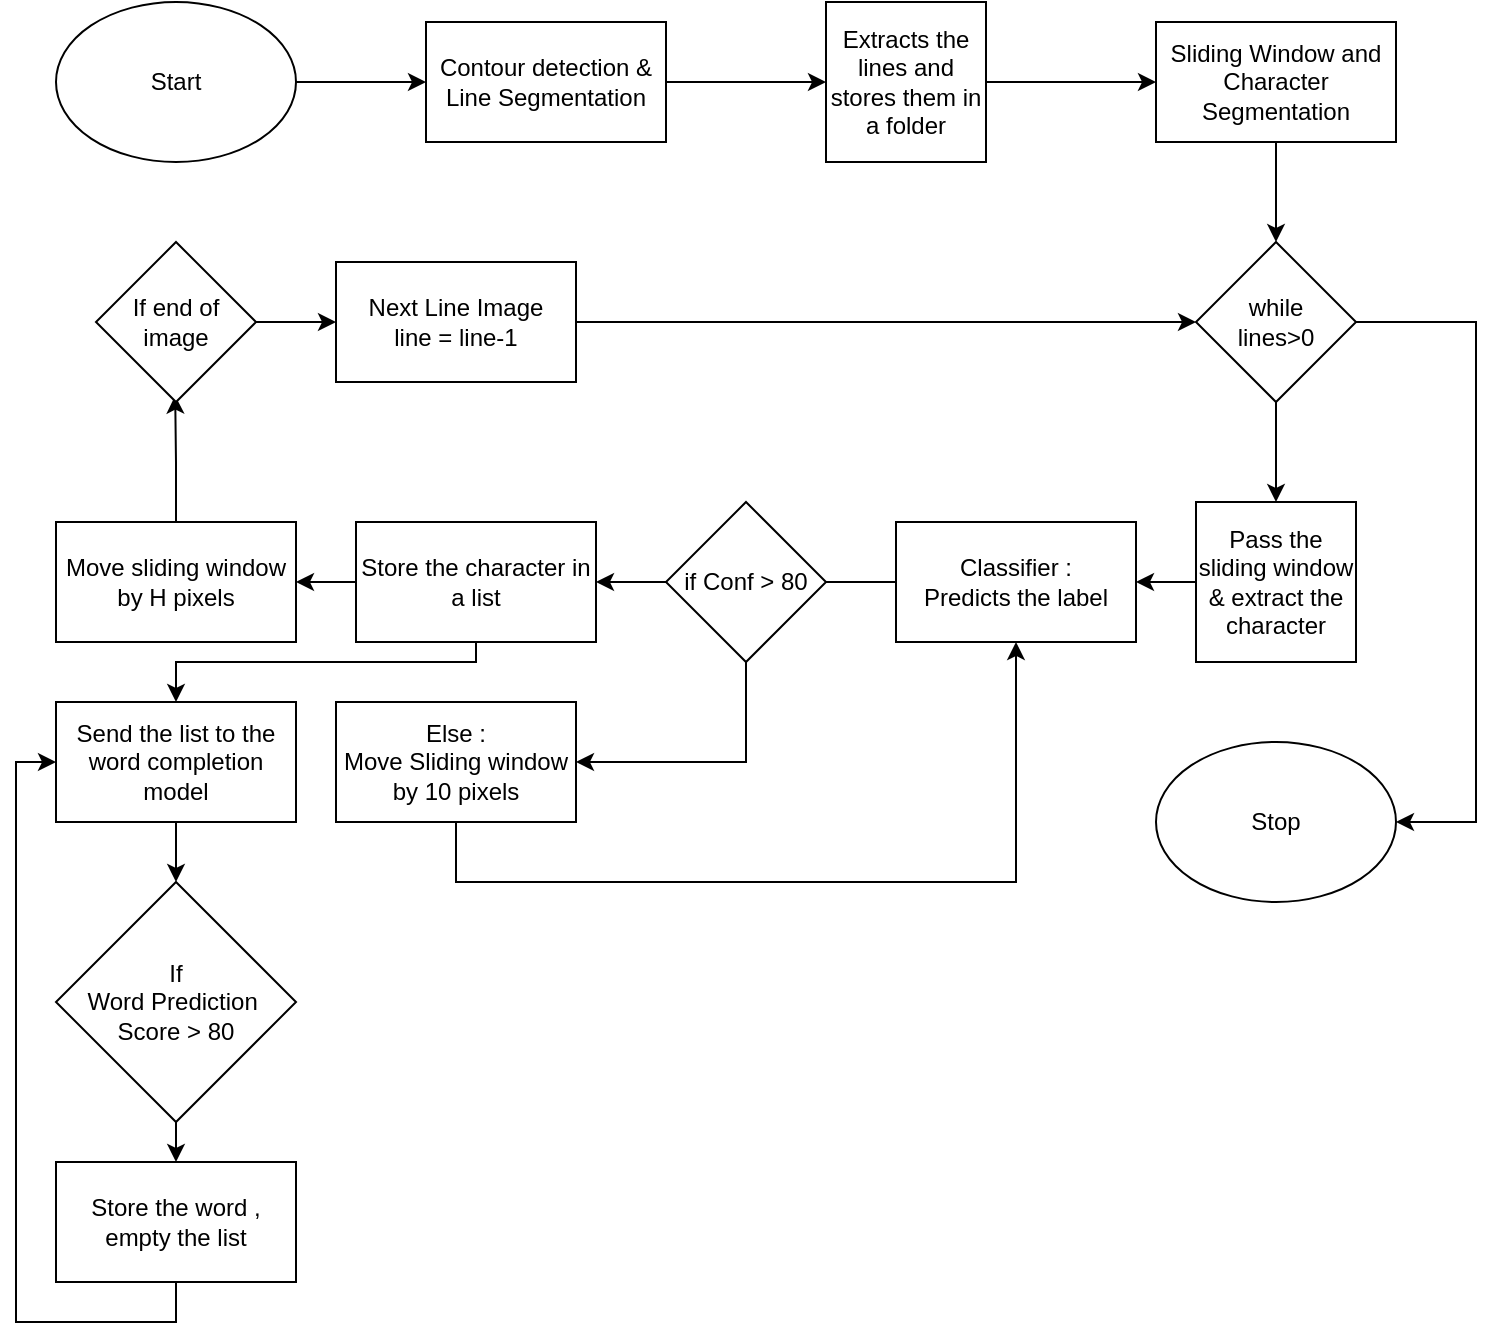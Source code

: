 <mxfile version="21.5.2" type="github">
  <diagram name="Page-1" id="5Xof6ni6gehnlC4QjmLu">
    <mxGraphModel dx="1100" dy="550" grid="1" gridSize="10" guides="1" tooltips="1" connect="1" arrows="1" fold="1" page="1" pageScale="1" pageWidth="850" pageHeight="1100" math="0" shadow="0">
      <root>
        <mxCell id="0" />
        <mxCell id="1" parent="0" />
        <mxCell id="9VpbuxgiITu0wtIyjPyE-5" style="edgeStyle=orthogonalEdgeStyle;rounded=0;orthogonalLoop=1;jettySize=auto;html=1;entryX=0;entryY=0.5;entryDx=0;entryDy=0;" edge="1" parent="1" source="9VpbuxgiITu0wtIyjPyE-1" target="9VpbuxgiITu0wtIyjPyE-4">
          <mxGeometry relative="1" as="geometry" />
        </mxCell>
        <mxCell id="9VpbuxgiITu0wtIyjPyE-1" value="&lt;div&gt;Contour detection &amp;amp; Line Segmentation&lt;/div&gt;" style="rounded=0;whiteSpace=wrap;html=1;" vertex="1" parent="1">
          <mxGeometry x="305" y="140" width="120" height="60" as="geometry" />
        </mxCell>
        <mxCell id="9VpbuxgiITu0wtIyjPyE-8" style="edgeStyle=orthogonalEdgeStyle;rounded=0;orthogonalLoop=1;jettySize=auto;html=1;entryX=0.5;entryY=0;entryDx=0;entryDy=0;" edge="1" parent="1" source="9VpbuxgiITu0wtIyjPyE-2" target="9VpbuxgiITu0wtIyjPyE-7">
          <mxGeometry relative="1" as="geometry" />
        </mxCell>
        <mxCell id="9VpbuxgiITu0wtIyjPyE-2" value="Sliding Window and Character Segmentation" style="rounded=0;whiteSpace=wrap;html=1;" vertex="1" parent="1">
          <mxGeometry x="670" y="140" width="120" height="60" as="geometry" />
        </mxCell>
        <mxCell id="9VpbuxgiITu0wtIyjPyE-6" style="edgeStyle=orthogonalEdgeStyle;rounded=0;orthogonalLoop=1;jettySize=auto;html=1;entryX=0;entryY=0.5;entryDx=0;entryDy=0;" edge="1" parent="1" source="9VpbuxgiITu0wtIyjPyE-4" target="9VpbuxgiITu0wtIyjPyE-2">
          <mxGeometry relative="1" as="geometry" />
        </mxCell>
        <mxCell id="9VpbuxgiITu0wtIyjPyE-4" value="&lt;div&gt;Extracts the lines and stores them in a folder&lt;/div&gt;" style="whiteSpace=wrap;html=1;aspect=fixed;" vertex="1" parent="1">
          <mxGeometry x="505" y="130" width="80" height="80" as="geometry" />
        </mxCell>
        <mxCell id="9VpbuxgiITu0wtIyjPyE-10" style="edgeStyle=orthogonalEdgeStyle;rounded=0;orthogonalLoop=1;jettySize=auto;html=1;entryX=0.5;entryY=0;entryDx=0;entryDy=0;" edge="1" parent="1" source="9VpbuxgiITu0wtIyjPyE-7" target="9VpbuxgiITu0wtIyjPyE-9">
          <mxGeometry relative="1" as="geometry" />
        </mxCell>
        <mxCell id="9VpbuxgiITu0wtIyjPyE-33" style="edgeStyle=orthogonalEdgeStyle;rounded=0;orthogonalLoop=1;jettySize=auto;html=1;exitX=1;exitY=0.5;exitDx=0;exitDy=0;entryX=1;entryY=0.5;entryDx=0;entryDy=0;" edge="1" parent="1" source="9VpbuxgiITu0wtIyjPyE-7" target="9VpbuxgiITu0wtIyjPyE-32">
          <mxGeometry relative="1" as="geometry">
            <Array as="points">
              <mxPoint x="830" y="290" />
              <mxPoint x="830" y="540" />
            </Array>
          </mxGeometry>
        </mxCell>
        <mxCell id="9VpbuxgiITu0wtIyjPyE-7" value="&lt;div&gt;while&lt;/div&gt;&lt;div&gt;lines&amp;gt;0&lt;/div&gt;" style="rhombus;whiteSpace=wrap;html=1;" vertex="1" parent="1">
          <mxGeometry x="690" y="250" width="80" height="80" as="geometry" />
        </mxCell>
        <mxCell id="9VpbuxgiITu0wtIyjPyE-12" style="edgeStyle=orthogonalEdgeStyle;rounded=0;orthogonalLoop=1;jettySize=auto;html=1;entryX=1;entryY=0.5;entryDx=0;entryDy=0;" edge="1" parent="1" source="9VpbuxgiITu0wtIyjPyE-9" target="9VpbuxgiITu0wtIyjPyE-11">
          <mxGeometry relative="1" as="geometry" />
        </mxCell>
        <mxCell id="9VpbuxgiITu0wtIyjPyE-9" value="Pass the sliding window &amp;amp; extract the character" style="whiteSpace=wrap;html=1;aspect=fixed;" vertex="1" parent="1">
          <mxGeometry x="690" y="380" width="80" height="80" as="geometry" />
        </mxCell>
        <mxCell id="9VpbuxgiITu0wtIyjPyE-14" style="edgeStyle=orthogonalEdgeStyle;rounded=0;orthogonalLoop=1;jettySize=auto;html=1;exitX=0;exitY=0.5;exitDx=0;exitDy=0;entryX=1;entryY=0.5;entryDx=0;entryDy=0;" edge="1" parent="1" source="9VpbuxgiITu0wtIyjPyE-11">
          <mxGeometry relative="1" as="geometry">
            <mxPoint x="490" y="420" as="targetPoint" />
          </mxGeometry>
        </mxCell>
        <mxCell id="9VpbuxgiITu0wtIyjPyE-11" value="&lt;div&gt;Classifier : &lt;br&gt;&lt;/div&gt;&lt;div&gt;Predicts the label&lt;br&gt;&lt;/div&gt;" style="rounded=0;whiteSpace=wrap;html=1;" vertex="1" parent="1">
          <mxGeometry x="540" y="390" width="120" height="60" as="geometry" />
        </mxCell>
        <mxCell id="9VpbuxgiITu0wtIyjPyE-18" style="edgeStyle=orthogonalEdgeStyle;rounded=0;orthogonalLoop=1;jettySize=auto;html=1;" edge="1" parent="1" source="9VpbuxgiITu0wtIyjPyE-15" target="9VpbuxgiITu0wtIyjPyE-17">
          <mxGeometry relative="1" as="geometry" />
        </mxCell>
        <mxCell id="9VpbuxgiITu0wtIyjPyE-20" style="edgeStyle=orthogonalEdgeStyle;rounded=0;orthogonalLoop=1;jettySize=auto;html=1;exitX=0.5;exitY=1;exitDx=0;exitDy=0;entryX=1;entryY=0.5;entryDx=0;entryDy=0;" edge="1" parent="1" source="9VpbuxgiITu0wtIyjPyE-15" target="9VpbuxgiITu0wtIyjPyE-19">
          <mxGeometry relative="1" as="geometry" />
        </mxCell>
        <mxCell id="9VpbuxgiITu0wtIyjPyE-15" value="if Conf &amp;gt; 80" style="rhombus;whiteSpace=wrap;html=1;" vertex="1" parent="1">
          <mxGeometry x="425" y="380" width="80" height="80" as="geometry" />
        </mxCell>
        <mxCell id="9VpbuxgiITu0wtIyjPyE-24" style="edgeStyle=orthogonalEdgeStyle;rounded=0;orthogonalLoop=1;jettySize=auto;html=1;exitX=0;exitY=0.5;exitDx=0;exitDy=0;entryX=1;entryY=0.5;entryDx=0;entryDy=0;" edge="1" parent="1" source="9VpbuxgiITu0wtIyjPyE-17" target="9VpbuxgiITu0wtIyjPyE-23">
          <mxGeometry relative="1" as="geometry" />
        </mxCell>
        <mxCell id="9VpbuxgiITu0wtIyjPyE-36" style="edgeStyle=orthogonalEdgeStyle;rounded=0;orthogonalLoop=1;jettySize=auto;html=1;exitX=0.5;exitY=1;exitDx=0;exitDy=0;entryX=0.5;entryY=0;entryDx=0;entryDy=0;" edge="1" parent="1" source="9VpbuxgiITu0wtIyjPyE-17" target="9VpbuxgiITu0wtIyjPyE-35">
          <mxGeometry relative="1" as="geometry">
            <Array as="points">
              <mxPoint x="330" y="460" />
              <mxPoint x="180" y="460" />
            </Array>
          </mxGeometry>
        </mxCell>
        <mxCell id="9VpbuxgiITu0wtIyjPyE-17" value="Store the character in a list" style="rounded=0;whiteSpace=wrap;html=1;" vertex="1" parent="1">
          <mxGeometry x="270" y="390" width="120" height="60" as="geometry" />
        </mxCell>
        <mxCell id="9VpbuxgiITu0wtIyjPyE-21" style="edgeStyle=orthogonalEdgeStyle;rounded=0;orthogonalLoop=1;jettySize=auto;html=1;entryX=0.5;entryY=1;entryDx=0;entryDy=0;" edge="1" parent="1" source="9VpbuxgiITu0wtIyjPyE-19" target="9VpbuxgiITu0wtIyjPyE-11">
          <mxGeometry relative="1" as="geometry">
            <Array as="points">
              <mxPoint x="320" y="570" />
              <mxPoint x="600" y="570" />
              <mxPoint x="600" y="450" />
            </Array>
          </mxGeometry>
        </mxCell>
        <mxCell id="9VpbuxgiITu0wtIyjPyE-19" value="&lt;div&gt;Else : &lt;br&gt;&lt;/div&gt;&lt;div&gt;Move Sliding window by 10 pixels&lt;br&gt;&lt;/div&gt;" style="rounded=0;whiteSpace=wrap;html=1;" vertex="1" parent="1">
          <mxGeometry x="260" y="480" width="120" height="60" as="geometry" />
        </mxCell>
        <mxCell id="9VpbuxgiITu0wtIyjPyE-28" style="edgeStyle=orthogonalEdgeStyle;rounded=0;orthogonalLoop=1;jettySize=auto;html=1;entryX=0.495;entryY=0.96;entryDx=0;entryDy=0;entryPerimeter=0;" edge="1" parent="1" source="9VpbuxgiITu0wtIyjPyE-23" target="9VpbuxgiITu0wtIyjPyE-26">
          <mxGeometry relative="1" as="geometry" />
        </mxCell>
        <mxCell id="9VpbuxgiITu0wtIyjPyE-23" value="Move sliding window by H pixels" style="rounded=0;whiteSpace=wrap;html=1;" vertex="1" parent="1">
          <mxGeometry x="120" y="390" width="120" height="60" as="geometry" />
        </mxCell>
        <mxCell id="9VpbuxgiITu0wtIyjPyE-31" style="edgeStyle=orthogonalEdgeStyle;rounded=0;orthogonalLoop=1;jettySize=auto;html=1;entryX=0;entryY=0.5;entryDx=0;entryDy=0;" edge="1" parent="1" source="9VpbuxgiITu0wtIyjPyE-25" target="9VpbuxgiITu0wtIyjPyE-1">
          <mxGeometry relative="1" as="geometry" />
        </mxCell>
        <mxCell id="9VpbuxgiITu0wtIyjPyE-25" value="Start" style="ellipse;whiteSpace=wrap;html=1;" vertex="1" parent="1">
          <mxGeometry x="120" y="130" width="120" height="80" as="geometry" />
        </mxCell>
        <mxCell id="9VpbuxgiITu0wtIyjPyE-29" style="edgeStyle=orthogonalEdgeStyle;rounded=0;orthogonalLoop=1;jettySize=auto;html=1;exitX=1;exitY=0.5;exitDx=0;exitDy=0;entryX=0;entryY=0.5;entryDx=0;entryDy=0;" edge="1" parent="1" source="9VpbuxgiITu0wtIyjPyE-26" target="9VpbuxgiITu0wtIyjPyE-27">
          <mxGeometry relative="1" as="geometry" />
        </mxCell>
        <mxCell id="9VpbuxgiITu0wtIyjPyE-26" value="If end of image" style="rhombus;whiteSpace=wrap;html=1;" vertex="1" parent="1">
          <mxGeometry x="140" y="250" width="80" height="80" as="geometry" />
        </mxCell>
        <mxCell id="9VpbuxgiITu0wtIyjPyE-30" style="edgeStyle=orthogonalEdgeStyle;rounded=0;orthogonalLoop=1;jettySize=auto;html=1;" edge="1" parent="1" source="9VpbuxgiITu0wtIyjPyE-27" target="9VpbuxgiITu0wtIyjPyE-7">
          <mxGeometry relative="1" as="geometry" />
        </mxCell>
        <mxCell id="9VpbuxgiITu0wtIyjPyE-27" value="&lt;div&gt;Next Line Image &lt;br&gt;&lt;/div&gt;&lt;div&gt;line = line-1&lt;br&gt;&lt;/div&gt;" style="rounded=0;whiteSpace=wrap;html=1;" vertex="1" parent="1">
          <mxGeometry x="260" y="260" width="120" height="60" as="geometry" />
        </mxCell>
        <mxCell id="9VpbuxgiITu0wtIyjPyE-32" value="Stop" style="ellipse;whiteSpace=wrap;html=1;" vertex="1" parent="1">
          <mxGeometry x="670" y="500" width="120" height="80" as="geometry" />
        </mxCell>
        <mxCell id="9VpbuxgiITu0wtIyjPyE-41" style="edgeStyle=orthogonalEdgeStyle;rounded=0;orthogonalLoop=1;jettySize=auto;html=1;exitX=0.5;exitY=1;exitDx=0;exitDy=0;entryX=0.5;entryY=0;entryDx=0;entryDy=0;" edge="1" parent="1" source="9VpbuxgiITu0wtIyjPyE-35" target="9VpbuxgiITu0wtIyjPyE-39">
          <mxGeometry relative="1" as="geometry" />
        </mxCell>
        <mxCell id="9VpbuxgiITu0wtIyjPyE-35" value="Send the list to the word completion model" style="rounded=0;whiteSpace=wrap;html=1;" vertex="1" parent="1">
          <mxGeometry x="120" y="480" width="120" height="60" as="geometry" />
        </mxCell>
        <mxCell id="9VpbuxgiITu0wtIyjPyE-43" style="edgeStyle=orthogonalEdgeStyle;rounded=0;orthogonalLoop=1;jettySize=auto;html=1;exitX=0.5;exitY=1;exitDx=0;exitDy=0;entryX=0;entryY=0.5;entryDx=0;entryDy=0;" edge="1" parent="1" source="9VpbuxgiITu0wtIyjPyE-37" target="9VpbuxgiITu0wtIyjPyE-35">
          <mxGeometry relative="1" as="geometry" />
        </mxCell>
        <mxCell id="9VpbuxgiITu0wtIyjPyE-37" value="Store the word , empty the list" style="rounded=0;whiteSpace=wrap;html=1;" vertex="1" parent="1">
          <mxGeometry x="120" y="710" width="120" height="60" as="geometry" />
        </mxCell>
        <mxCell id="9VpbuxgiITu0wtIyjPyE-42" style="edgeStyle=orthogonalEdgeStyle;rounded=0;orthogonalLoop=1;jettySize=auto;html=1;exitX=0.5;exitY=1;exitDx=0;exitDy=0;entryX=0.5;entryY=0;entryDx=0;entryDy=0;" edge="1" parent="1" source="9VpbuxgiITu0wtIyjPyE-39" target="9VpbuxgiITu0wtIyjPyE-37">
          <mxGeometry relative="1" as="geometry" />
        </mxCell>
        <mxCell id="9VpbuxgiITu0wtIyjPyE-39" value="If&lt;br&gt;&lt;div&gt;Word Prediction&amp;nbsp;&lt;/div&gt;&lt;div&gt;Score &amp;gt; 80 &lt;br&gt;&lt;/div&gt;" style="rhombus;whiteSpace=wrap;html=1;" vertex="1" parent="1">
          <mxGeometry x="120" y="570" width="120" height="120" as="geometry" />
        </mxCell>
      </root>
    </mxGraphModel>
  </diagram>
</mxfile>
